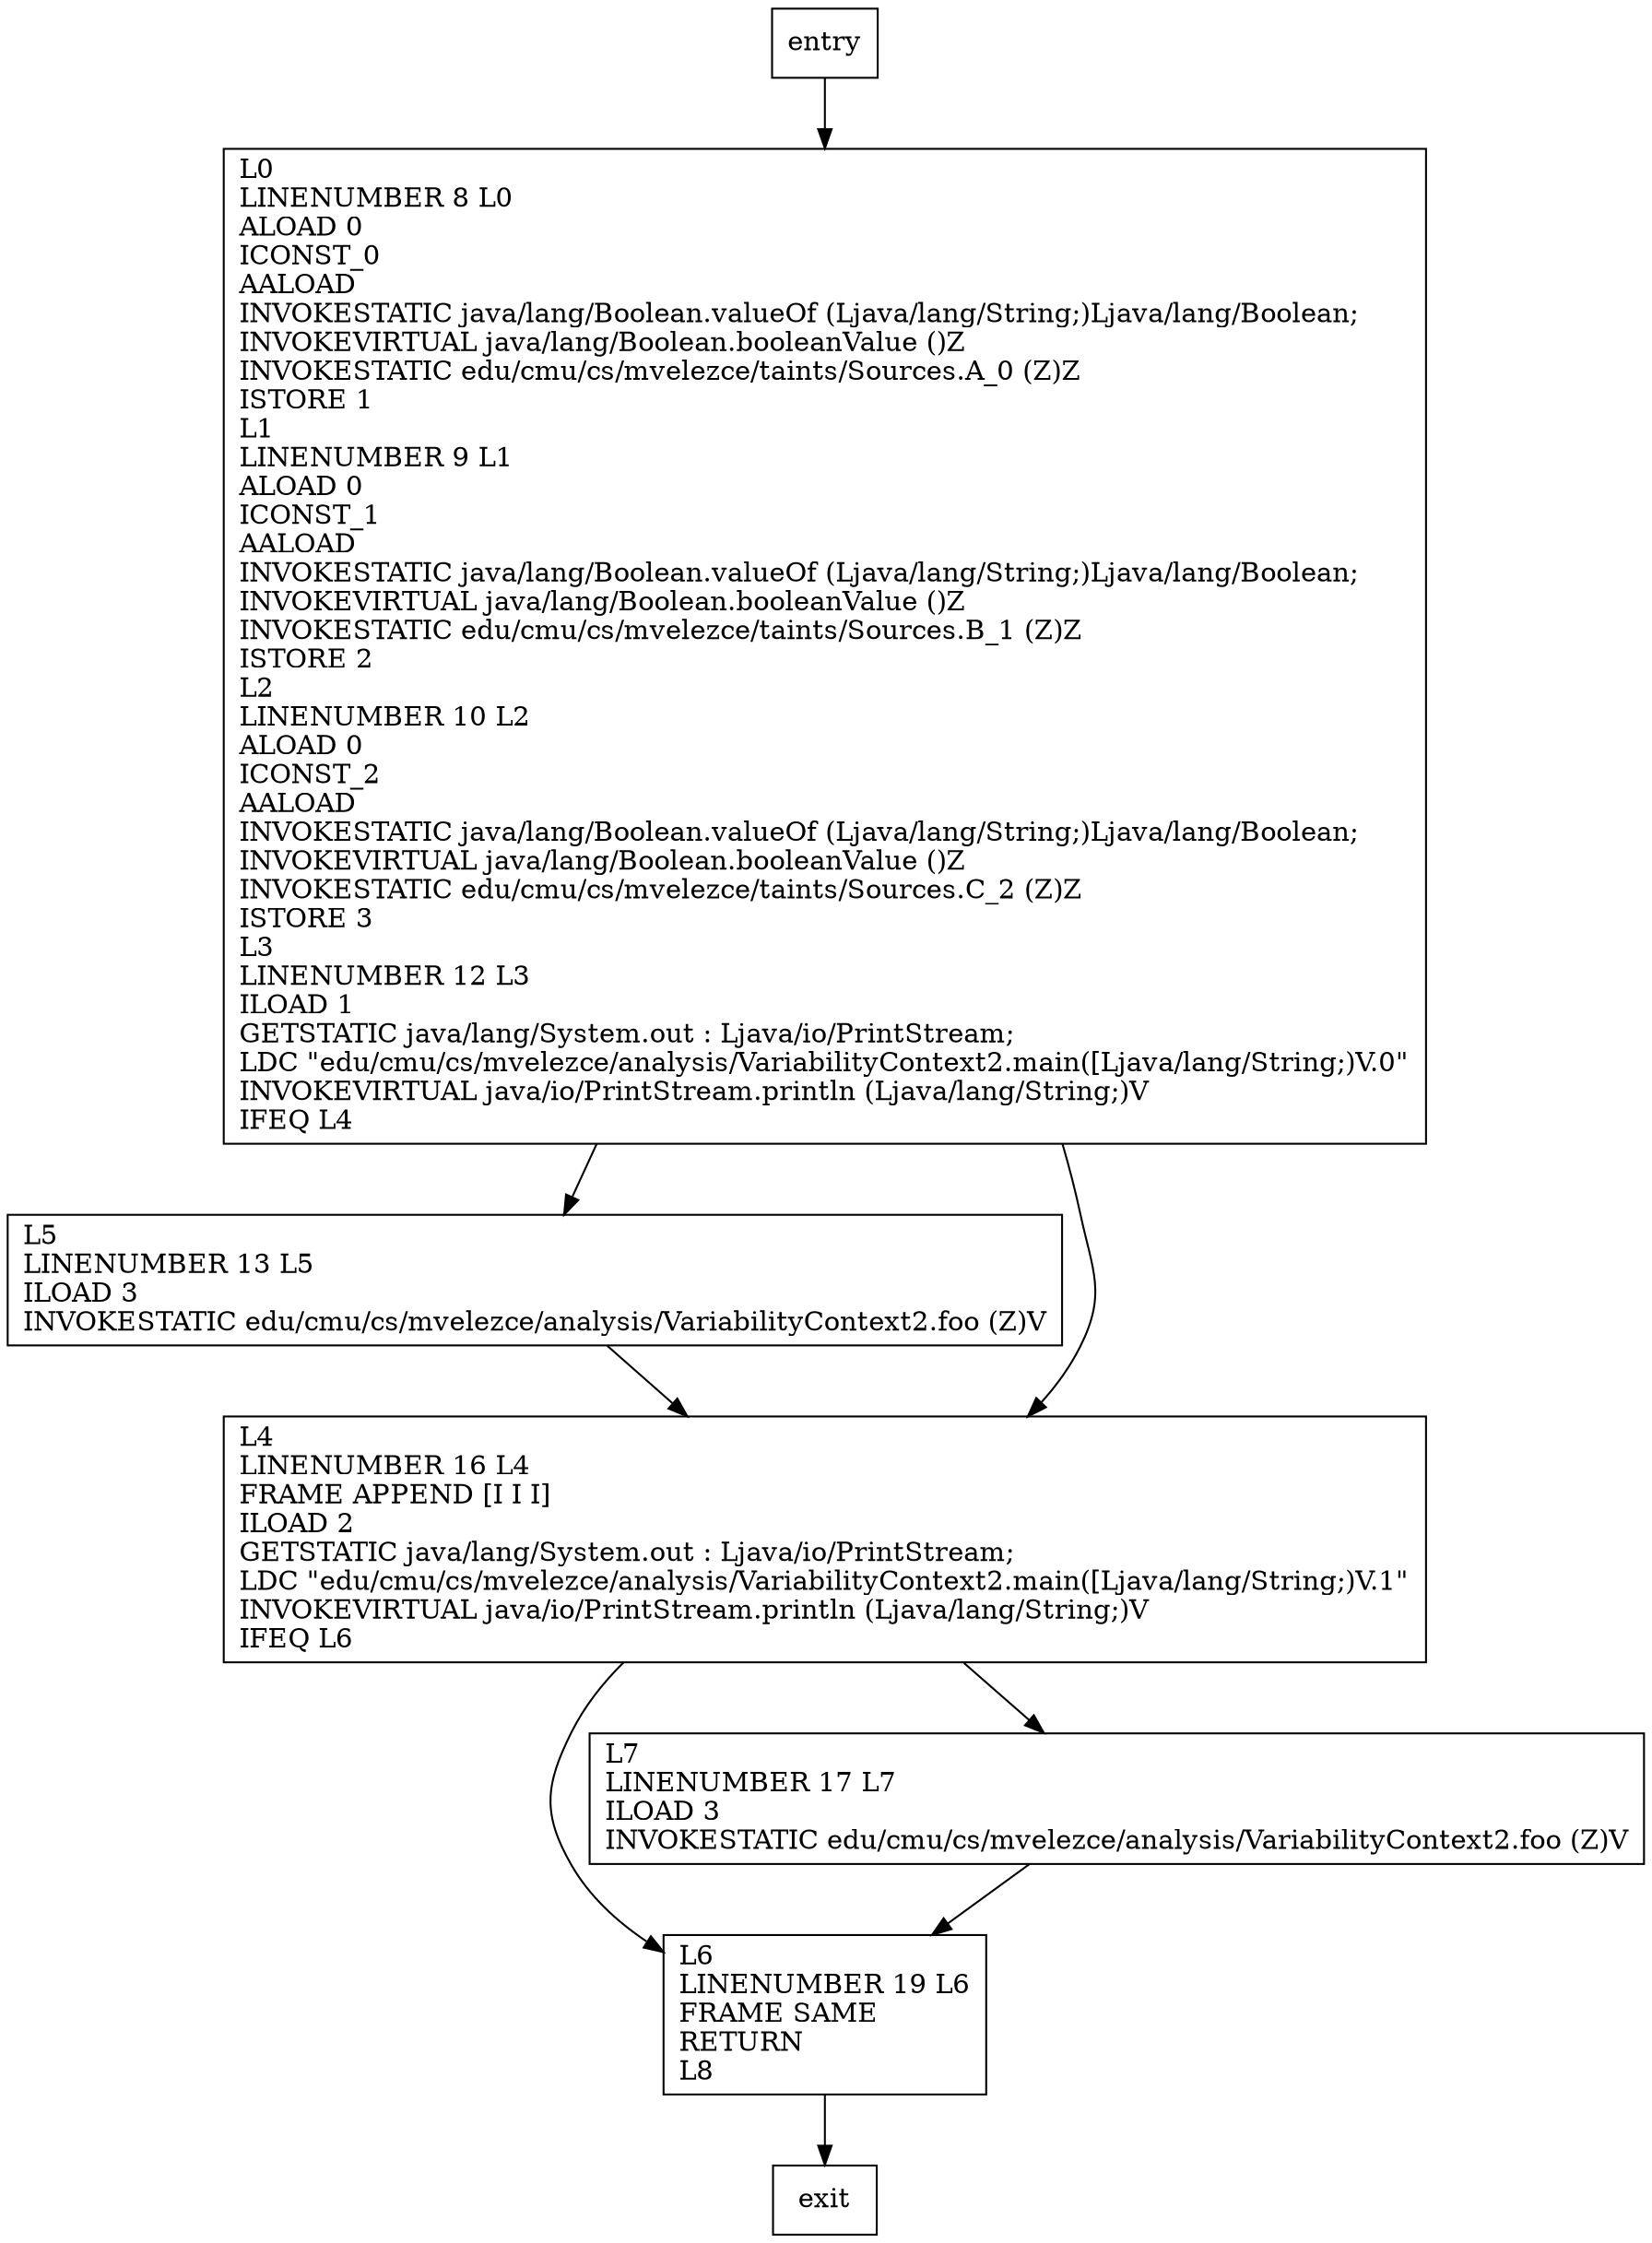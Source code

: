 digraph main {
node [shape=record];
1032986144 [label="L6\lLINENUMBER 19 L6\lFRAME SAME\lRETURN\lL8\l"];
103887628 [label="L0\lLINENUMBER 8 L0\lALOAD 0\lICONST_0\lAALOAD\lINVOKESTATIC java/lang/Boolean.valueOf (Ljava/lang/String;)Ljava/lang/Boolean;\lINVOKEVIRTUAL java/lang/Boolean.booleanValue ()Z\lINVOKESTATIC edu/cmu/cs/mvelezce/taints/Sources.A_0 (Z)Z\lISTORE 1\lL1\lLINENUMBER 9 L1\lALOAD 0\lICONST_1\lAALOAD\lINVOKESTATIC java/lang/Boolean.valueOf (Ljava/lang/String;)Ljava/lang/Boolean;\lINVOKEVIRTUAL java/lang/Boolean.booleanValue ()Z\lINVOKESTATIC edu/cmu/cs/mvelezce/taints/Sources.B_1 (Z)Z\lISTORE 2\lL2\lLINENUMBER 10 L2\lALOAD 0\lICONST_2\lAALOAD\lINVOKESTATIC java/lang/Boolean.valueOf (Ljava/lang/String;)Ljava/lang/Boolean;\lINVOKEVIRTUAL java/lang/Boolean.booleanValue ()Z\lINVOKESTATIC edu/cmu/cs/mvelezce/taints/Sources.C_2 (Z)Z\lISTORE 3\lL3\lLINENUMBER 12 L3\lILOAD 1\lGETSTATIC java/lang/System.out : Ljava/io/PrintStream;\lLDC \"edu/cmu/cs/mvelezce/analysis/VariabilityContext2.main([Ljava/lang/String;)V.0\"\lINVOKEVIRTUAL java/io/PrintStream.println (Ljava/lang/String;)V\lIFEQ L4\l"];
205962452 [label="L5\lLINENUMBER 13 L5\lILOAD 3\lINVOKESTATIC edu/cmu/cs/mvelezce/analysis/VariabilityContext2.foo (Z)V\l"];
1123629720 [label="L4\lLINENUMBER 16 L4\lFRAME APPEND [I I I]\lILOAD 2\lGETSTATIC java/lang/System.out : Ljava/io/PrintStream;\lLDC \"edu/cmu/cs/mvelezce/analysis/VariabilityContext2.main([Ljava/lang/String;)V.1\"\lINVOKEVIRTUAL java/io/PrintStream.println (Ljava/lang/String;)V\lIFEQ L6\l"];
842326585 [label="L7\lLINENUMBER 17 L7\lILOAD 3\lINVOKESTATIC edu/cmu/cs/mvelezce/analysis/VariabilityContext2.foo (Z)V\l"];
entry;
exit;
entry -> 103887628;
1032986144 -> exit;
103887628 -> 205962452;
103887628 -> 1123629720;
205962452 -> 1123629720;
1123629720 -> 1032986144;
1123629720 -> 842326585;
842326585 -> 1032986144;
}
